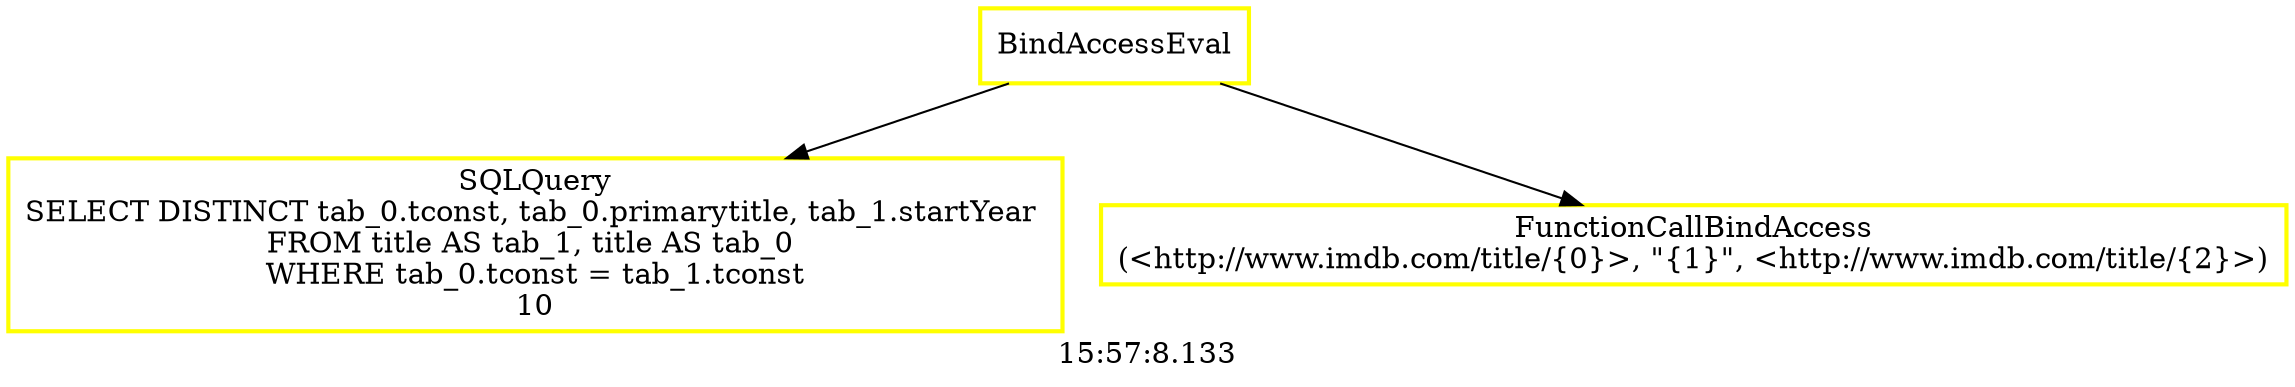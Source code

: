digraph  g{ graph[label = "15:57:8.133"]
node [shape=rectangle, color=black, fontcolor=black, style=bold] edge [color=black] 0 [label="BindAccessEval", color = yellow] ; 
1 [label="SQLQuery
SELECT DISTINCT tab_0.tconst, tab_0.primarytitle, tab_1.startYear 
FROM title AS tab_1, title AS tab_0 
WHERE tab_0.tconst = tab_1.tconst
10", color = yellow] ; 
0 -> 1 ; 
2 [label="FunctionCallBindAccess
(<http://www.imdb.com/title/{0}>, \"{1}\", <http://www.imdb.com/title/{2}>)", color = yellow] ; 
0 -> 2 ; 
}


